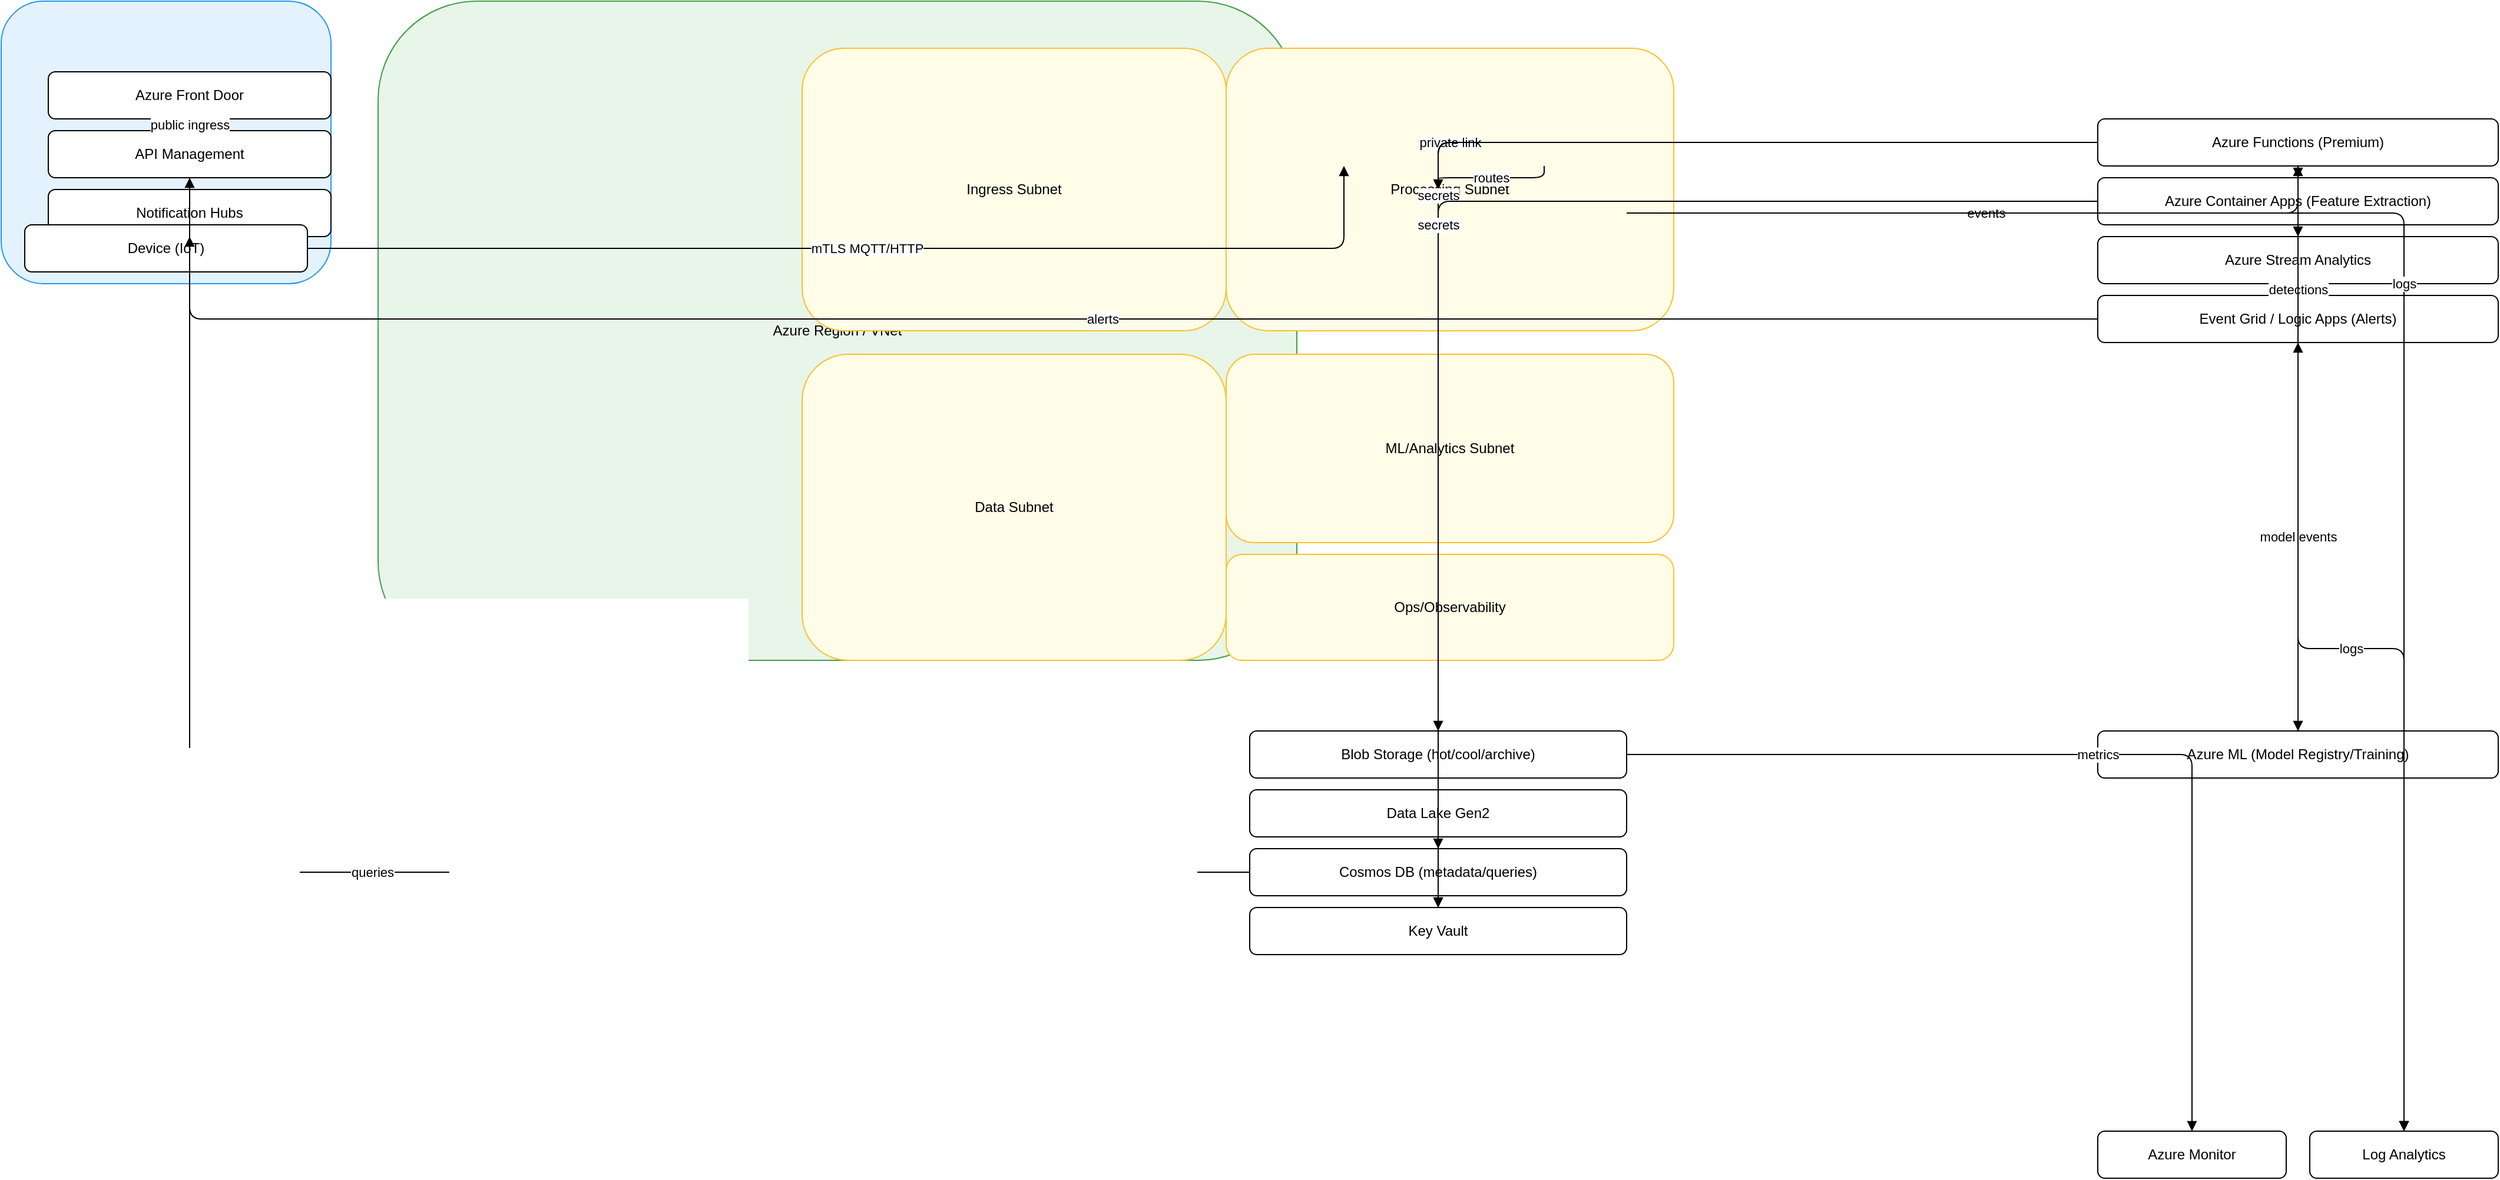 <?xml version='1.0' encoding='utf-8'?>
<mxGraphModel>
  <root>
    <mxCell id="0" />
    <mxCell id="1" parent="0" />
    <mxCell id="edge" value="Public Edge" style="rounded=1;whiteSpace=wrap;html=1;fillColor=#E3F2FD;strokeColor=#2196F3;" vertex="1" parent="1">
      <mxGeometry x="20" y="20" width="280" height="240" as="geometry" />
    </mxCell>
    <mxCell id="region" value="Azure Region / VNet" style="rounded=1;whiteSpace=wrap;html=1;fillColor=#E8F5E9;strokeColor=#43A047;" vertex="1" parent="1">
      <mxGeometry x="340" y="20" width="780" height="560" as="geometry" />
    </mxCell>
    <mxCell id="ingress" value="Ingress Subnet" style="rounded=1;whiteSpace=wrap;html=1;fillColor=#FFFDE7;strokeColor=#FBC02D;" vertex="1" parent="region">
      <mxGeometry x="360" y="40" width="360" height="240" as="geometry" />
    </mxCell>
    <mxCell id="processing" value="Processing Subnet" style="rounded=1;whiteSpace=wrap;html=1;fillColor=#FFFDE7;strokeColor=#FBC02D;" vertex="1" parent="region">
      <mxGeometry x="720" y="40" width="380" height="240" as="geometry" />
    </mxCell>
    <mxCell id="data" value="Data Subnet" style="rounded=1;whiteSpace=wrap;html=1;fillColor=#FFFDE7;strokeColor=#FBC02D;" vertex="1" parent="region">
      <mxGeometry x="360" y="300" width="360" height="260" as="geometry" />
    </mxCell>
    <mxCell id="ml" value="ML/Analytics Subnet" style="rounded=1;whiteSpace=wrap;html=1;fillColor=#FFFDE7;strokeColor=#FBC02D;" vertex="1" parent="region">
      <mxGeometry x="720" y="300" width="380" height="160" as="geometry" />
    </mxCell>
    <mxCell id="ops" value="Ops/Observability" style="rounded=1;whiteSpace=wrap;html=1;fillColor=#FFFDE7;strokeColor=#FBC02D;" vertex="1" parent="region">
      <mxGeometry x="720" y="470" width="380" height="90" as="geometry" />
    </mxCell>
    <mxCell id="fd" value="Azure Front Door" style="rounded=1;whiteSpace=wrap;html=1;" vertex="1" parent="edge">
      <mxGeometry x="40" y="60" width="240" height="40" as="geometry" />
    </mxCell>
    <mxCell id="apim" value="API Management" style="rounded=1;whiteSpace=wrap;html=1;" vertex="1" parent="edge">
      <mxGeometry x="40" y="110" width="240" height="40" as="geometry" />
    </mxCell>
    <mxCell id="notify" value="Notification Hubs" style="rounded=1;whiteSpace=wrap;html=1;" vertex="1" parent="edge">
      <mxGeometry x="40" y="160" width="240" height="40" as="geometry" />
    </mxCell>
    <mxCell id="device" value="Device (IoT)" style="rounded=1;whiteSpace=wrap;html=1;" vertex="1" parent="1">
      <mxGeometry x="40" y="210" width="240" height="40" as="geometry" />
    </mxCell>
    <mxCell id="pe" value="Private Endpoint" style="rounded=1;whiteSpace=wrap;html=1;" vertex="1" parent="ingress">
      <mxGeometry x="380" y="60" width="160" height="40" as="geometry" />
    </mxCell>
    <mxCell id="iothub" value="Azure IoT Hub" style="rounded=1;whiteSpace=wrap;html=1;" vertex="1" parent="ingress">
      <mxGeometry x="560" y="60" width="140" height="40" as="geometry" />
    </mxCell>
    <mxCell id="eventhubs" value="Event Hubs" style="rounded=1;whiteSpace=wrap;html=1;" vertex="1" parent="ingress">
      <mxGeometry x="380" y="120" width="320" height="40" as="geometry" />
    </mxCell>
    <mxCell id="func" value="Azure Functions (Premium)" style="rounded=1;whiteSpace=wrap;html=1;" vertex="1" parent="processing">
      <mxGeometry x="740" y="60" width="340" height="40" as="geometry" />
    </mxCell>
    <mxCell id="ca" value="Azure Container Apps (Feature Extraction)" style="rounded=1;whiteSpace=wrap;html=1;" vertex="1" parent="processing">
      <mxGeometry x="740" y="110" width="340" height="40" as="geometry" />
    </mxCell>
    <mxCell id="asa" value="Azure Stream Analytics" style="rounded=1;whiteSpace=wrap;html=1;" vertex="1" parent="processing">
      <mxGeometry x="740" y="160" width="340" height="40" as="geometry" />
    </mxCell>
    <mxCell id="eg" value="Event Grid / Logic Apps (Alerts)" style="rounded=1;whiteSpace=wrap;html=1;" vertex="1" parent="processing">
      <mxGeometry x="740" y="210" width="340" height="40" as="geometry" />
    </mxCell>
    <mxCell id="blob" value="Blob Storage (hot/cool/archive)" style="rounded=1;whiteSpace=wrap;html=1;" vertex="1" parent="data">
      <mxGeometry x="380" y="320" width="320" height="40" as="geometry" />
    </mxCell>
    <mxCell id="adls" value="Data Lake Gen2" style="rounded=1;whiteSpace=wrap;html=1;" vertex="1" parent="data">
      <mxGeometry x="380" y="370" width="320" height="40" as="geometry" />
    </mxCell>
    <mxCell id="cosmos" value="Cosmos DB (metadata/queries)" style="rounded=1;whiteSpace=wrap;html=1;" vertex="1" parent="data">
      <mxGeometry x="380" y="420" width="320" height="40" as="geometry" />
    </mxCell>
    <mxCell id="kv" value="Key Vault" style="rounded=1;whiteSpace=wrap;html=1;" vertex="1" parent="data">
      <mxGeometry x="380" y="470" width="320" height="40" as="geometry" />
    </mxCell>
    <mxCell id="aml" value="Azure ML (Model Registry/Training)" style="rounded=1;whiteSpace=wrap;html=1;" vertex="1" parent="ml">
      <mxGeometry x="740" y="320" width="340" height="40" as="geometry" />
    </mxCell>
    <mxCell id="mon" value="Azure Monitor" style="rounded=1;whiteSpace=wrap;html=1;" vertex="1" parent="ops">
      <mxGeometry x="740" y="490" width="160" height="40" as="geometry" />
    </mxCell>
    <mxCell id="logs" value="Log Analytics" style="rounded=1;whiteSpace=wrap;html=1;" vertex="1" parent="ops">
      <mxGeometry x="920" y="490" width="160" height="40" as="geometry" />
    </mxCell>
    <mxCell id="e1" value="mTLS MQTT/HTTP" style="edgeStyle=orthogonalEdgeStyle;rounded=1;html=1;endArrow=block;endFill=1;" edge="1" parent="1" source="device" target="pe">
      <mxGeometry relative="1" as="geometry" />
    </mxCell>
    <mxCell id="e2" value="private link" style="edgeStyle=orthogonalEdgeStyle;rounded=1;html=1;endArrow=block;endFill=1;" edge="1" parent="1" source="pe" target="iothub">
      <mxGeometry relative="1" as="geometry" />
    </mxCell>
    <mxCell id="e3" value="routes" style="edgeStyle=orthogonalEdgeStyle;rounded=1;html=1;endArrow=block;endFill=1;" edge="1" parent="1" source="iothub" target="eventhubs">
      <mxGeometry relative="1" as="geometry" />
    </mxCell>
    <mxCell id="e4" value="events" style="edgeStyle=orthogonalEdgeStyle;rounded=1;html=1;endArrow=block;endFill=1;" edge="1" parent="1" source="eventhubs" target="func">
      <mxGeometry relative="1" as="geometry" />
    </mxCell>
    <mxCell id="e5" value="" style="edgeStyle=orthogonalEdgeStyle;rounded=1;html=1;endArrow=block;endFill=1;" edge="1" parent="1" source="func" target="ca">
      <mxGeometry relative="1" as="geometry" />
    </mxCell>
    <mxCell id="e6" value="" style="edgeStyle=orthogonalEdgeStyle;rounded=1;html=1;endArrow=block;endFill=1;" edge="1" parent="1" source="func" target="asa">
      <mxGeometry relative="1" as="geometry" />
    </mxCell>
    <mxCell id="e7" value="" style="edgeStyle=orthogonalEdgeStyle;rounded=1;html=1;endArrow=block;endFill=1;" edge="1" parent="1" source="func" target="blob">
      <mxGeometry relative="1" as="geometry" />
    </mxCell>
    <mxCell id="e8" value="" style="edgeStyle=orthogonalEdgeStyle;rounded=1;html=1;endArrow=block;endFill=1;" edge="1" parent="1" source="func" target="cosmos">
      <mxGeometry relative="1" as="geometry" />
    </mxCell>
    <mxCell id="e9" value="" style="edgeStyle=orthogonalEdgeStyle;rounded=1;html=1;endArrow=block;endFill=1;" edge="1" parent="1" source="ca" target="aml">
      <mxGeometry relative="1" as="geometry" />
    </mxCell>
    <mxCell id="e10" value="model events" style="edgeStyle=orthogonalEdgeStyle;rounded=1;html=1;endArrow=block;endFill=1;" edge="1" parent="1" source="aml" target="eg">
      <mxGeometry relative="1" as="geometry" />
    </mxCell>
    <mxCell id="e11" value="detections" style="edgeStyle=orthogonalEdgeStyle;rounded=1;html=1;endArrow=block;endFill=1;" edge="1" parent="1" source="asa" target="eg">
      <mxGeometry relative="1" as="geometry" />
    </mxCell>
    <mxCell id="e12" value="alerts" style="edgeStyle=orthogonalEdgeStyle;rounded=1;html=1;endArrow=block;endFill=1;" edge="1" parent="1" source="eg" target="notify">
      <mxGeometry relative="1" as="geometry" />
    </mxCell>
    <mxCell id="e13" value="queries" style="edgeStyle=orthogonalEdgeStyle;rounded=1;html=1;endArrow=block;endFill=1;" edge="1" parent="1" source="cosmos" target="apim">
      <mxGeometry relative="1" as="geometry" />
    </mxCell>
    <mxCell id="e14" value="public ingress" style="edgeStyle=orthogonalEdgeStyle;rounded=1;html=1;endArrow=block;endFill=1;" edge="1" parent="1" source="apim" target="fd">
      <mxGeometry relative="1" as="geometry" />
    </mxCell>
    <mxCell id="e15" value="secrets" style="edgeStyle=orthogonalEdgeStyle;rounded=1;html=1;endArrow=block;endFill=1;" edge="1" parent="1" source="func" target="kv">
      <mxGeometry relative="1" as="geometry" />
    </mxCell>
    <mxCell id="e16" value="secrets" style="edgeStyle=orthogonalEdgeStyle;rounded=1;html=1;endArrow=block;endFill=1;" edge="1" parent="1" source="ca" target="kv">
      <mxGeometry relative="1" as="geometry" />
    </mxCell>
    <mxCell id="e17" value="metrics" style="edgeStyle=orthogonalEdgeStyle;rounded=1;html=1;endArrow=block;endFill=1;" edge="1" parent="1" source="blob" target="mon">
      <mxGeometry relative="1" as="geometry" />
    </mxCell>
    <mxCell id="e18" value="logs" style="edgeStyle=orthogonalEdgeStyle;rounded=1;html=1;endArrow=block;endFill=1;" edge="1" parent="1" source="eventhubs" target="logs">
      <mxGeometry relative="1" as="geometry" />
    </mxCell>
    <mxCell id="e19" value="logs" style="edgeStyle=orthogonalEdgeStyle;rounded=1;html=1;endArrow=block;endFill=1;" edge="1" parent="1" source="func" target="logs">
      <mxGeometry relative="1" as="geometry" />
    </mxCell>
  </root>
</mxGraphModel>